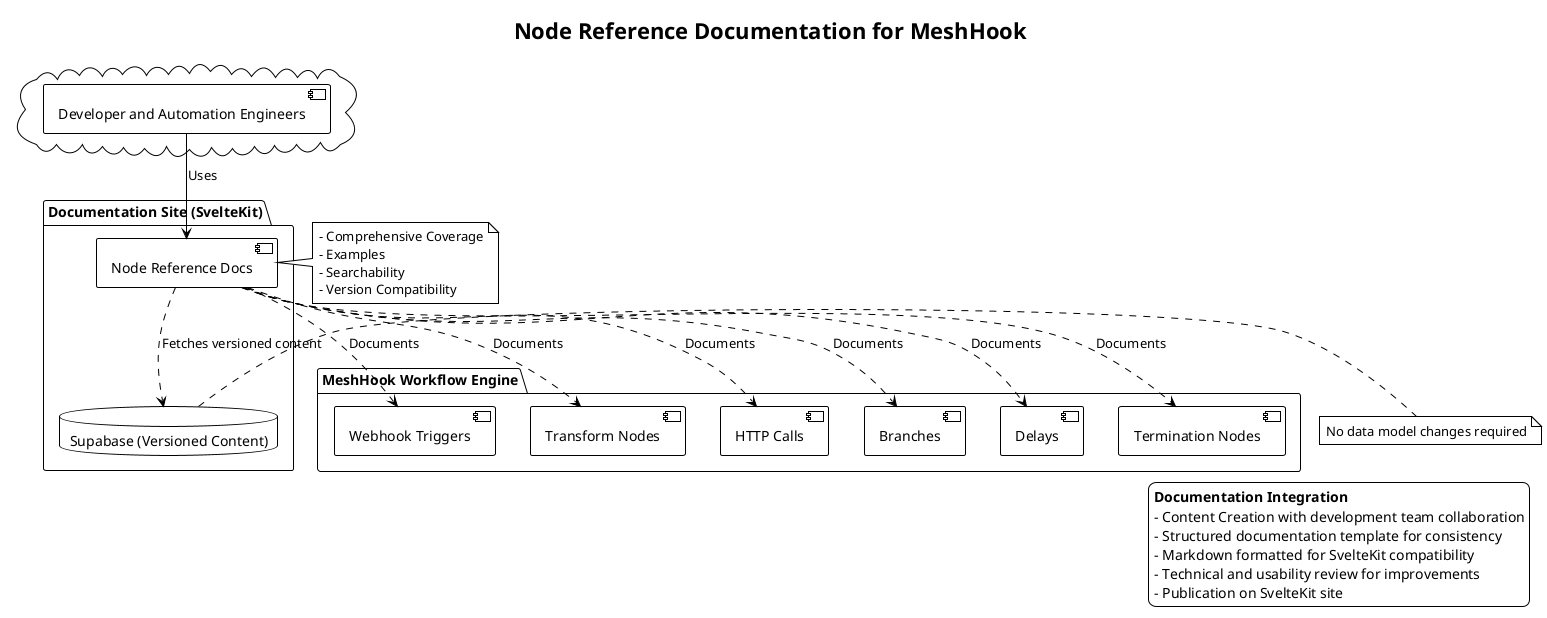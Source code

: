 @startuml
!theme plain

title Node Reference Documentation for MeshHook

package "MeshHook Workflow Engine" {
    [Webhook Triggers] as Webhooks
    [Transform Nodes] as Transforms
    [HTTP Calls] as HTTPCalls
    [Branches] as Branches
    [Delays] as Delays
    [Termination Nodes] as Terminations
}

package "Documentation Site (SvelteKit)" {
    [Node Reference Docs] as Docs
    database "Supabase (Versioned Content)" as Supabase
}

cloud {
    [Developer and Automation Engineers] as Developers
}

[Developers] --> [Docs] : Uses
[Docs] ..> Supabase : Fetches versioned content
[Docs] ..> [Webhooks] : Documents
[Docs] ..> [Transforms] : Documents
[Docs] ..> [HTTPCalls] : Documents
[Docs] ..> [Branches] : Documents
[Docs] ..> [Delays] : Documents
[Docs] ..> [Terminations] : Documents

note right of [Docs] : - Comprehensive Coverage\n- Examples\n- Searchability\n- Version Compatibility
note right of Supabase : No data model changes required

legend right
  **Documentation Integration**
  - Content Creation with development team collaboration
  - Structured documentation template for consistency
  - Markdown formatted for SvelteKit compatibility
  - Technical and usability review for improvements
  - Publication on SvelteKit site
endlegend

@enduml